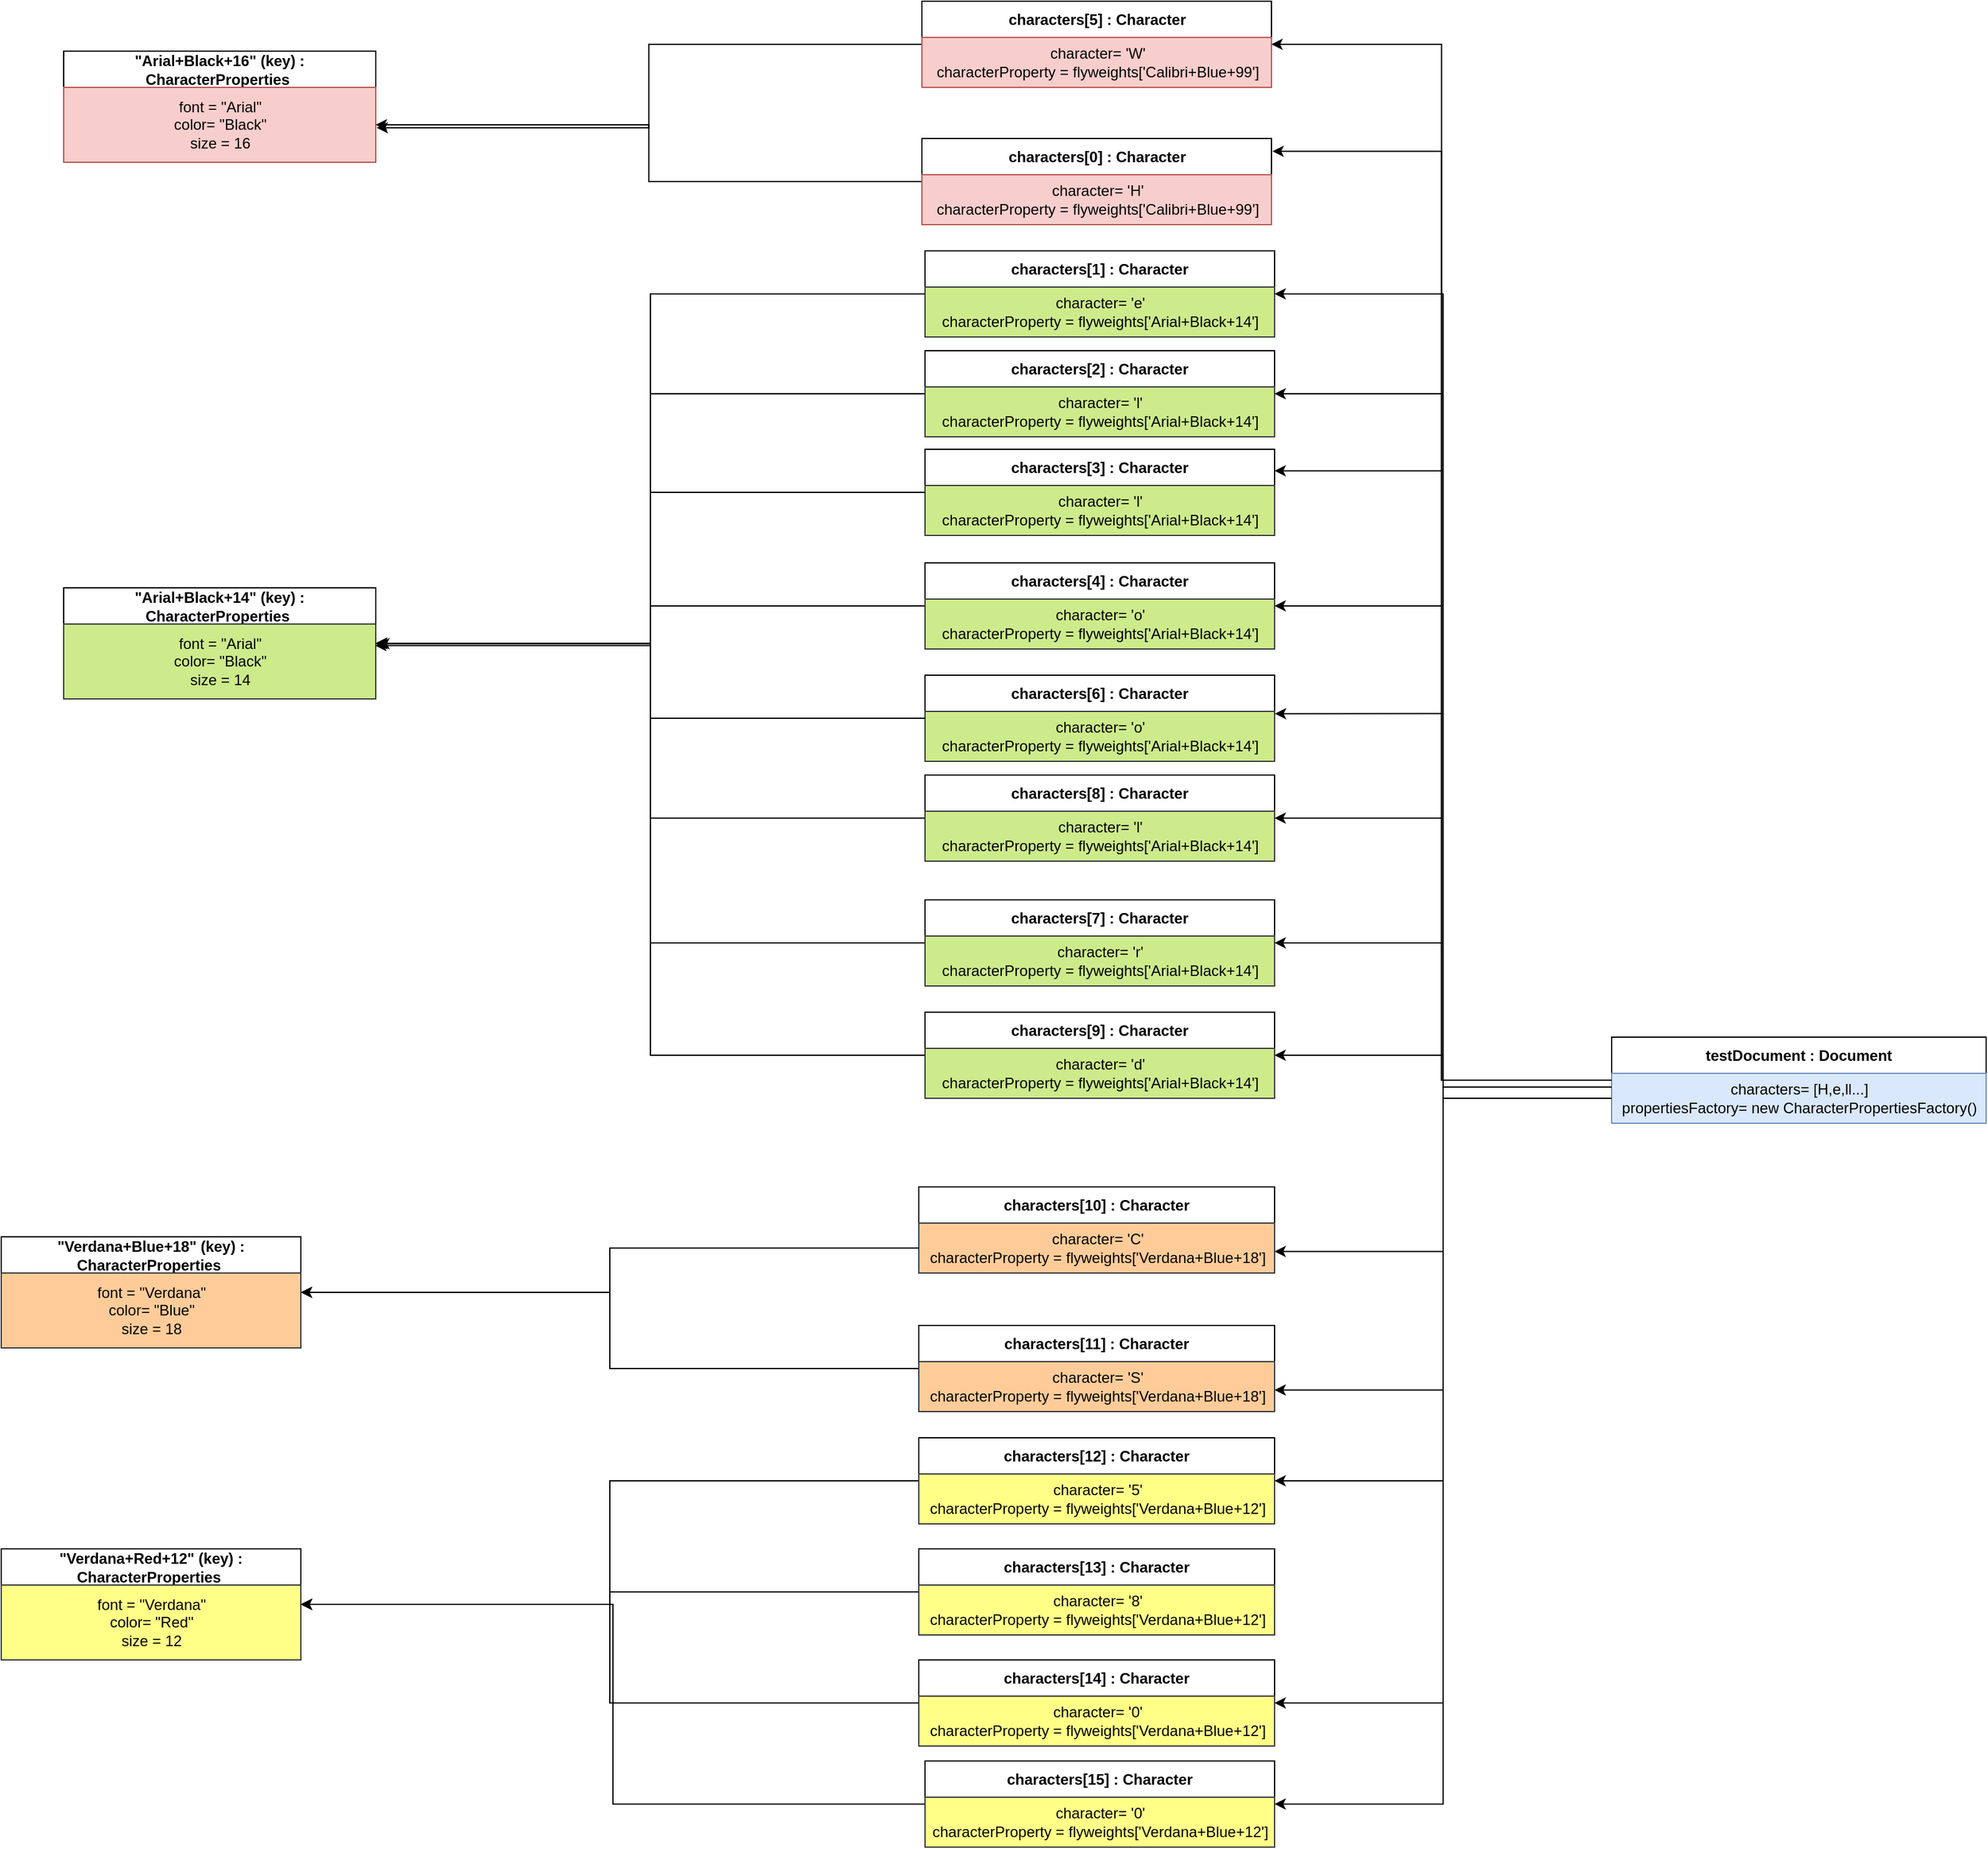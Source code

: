 <mxfile version="24.3.1" type="device">
  <diagram name="Page-1" id="xLCk5NJZpGxzQVCu6BOC">
    <mxGraphModel dx="1050" dy="1630" grid="1" gridSize="10" guides="1" tooltips="1" connect="1" arrows="1" fold="1" page="1" pageScale="1" pageWidth="850" pageHeight="1100" math="0" shadow="0">
      <root>
        <mxCell id="0" />
        <mxCell id="1" parent="0" />
        <mxCell id="_1GHirhnAOrZHXONJtAr-3" value="&quot;Arial+Black+16&quot; (key) : CharacterProperties&amp;nbsp;" style="swimlane;fontStyle=1;align=center;verticalAlign=middle;childLayout=stackLayout;horizontal=1;startSize=29;horizontalStack=0;resizeParent=1;resizeParentMax=0;resizeLast=0;collapsible=0;marginBottom=0;html=1;whiteSpace=wrap;" parent="1" vertex="1">
          <mxGeometry x="80" y="-80" width="250" height="89" as="geometry" />
        </mxCell>
        <mxCell id="_1GHirhnAOrZHXONJtAr-6" value="font = &quot;Arial&quot;&lt;br&gt;color= &quot;Black&quot;&lt;br&gt;size = 16" style="text;html=1;align=center;verticalAlign=middle;resizable=0;points=[];autosize=1;fillColor=#f8cecc;strokeColor=#b85450;" parent="_1GHirhnAOrZHXONJtAr-3" vertex="1">
          <mxGeometry y="29" width="250" height="60" as="geometry" />
        </mxCell>
        <mxCell id="_1GHirhnAOrZHXONJtAr-10" value="&quot;Arial+Black+14&quot; (key) : CharacterProperties&amp;nbsp;" style="swimlane;fontStyle=1;align=center;verticalAlign=middle;childLayout=stackLayout;horizontal=1;startSize=29;horizontalStack=0;resizeParent=1;resizeParentMax=0;resizeLast=0;collapsible=0;marginBottom=0;html=1;whiteSpace=wrap;" parent="1" vertex="1">
          <mxGeometry x="80" y="350" width="250" height="89" as="geometry" />
        </mxCell>
        <mxCell id="_1GHirhnAOrZHXONJtAr-11" value="font = &quot;Arial&quot;&lt;br&gt;color= &quot;Black&quot;&lt;br&gt;size = 14" style="text;html=1;align=center;verticalAlign=middle;resizable=0;points=[];autosize=1;fillColor=#cdeb8b;strokeColor=#36393d;" parent="_1GHirhnAOrZHXONJtAr-10" vertex="1">
          <mxGeometry y="29" width="250" height="60" as="geometry" />
        </mxCell>
        <mxCell id="_1GHirhnAOrZHXONJtAr-22" value="&quot;Verdana+Blue+18&quot; (key) : CharacterProperties&amp;nbsp;" style="swimlane;fontStyle=1;align=center;verticalAlign=middle;childLayout=stackLayout;horizontal=1;startSize=29;horizontalStack=0;resizeParent=1;resizeParentMax=0;resizeLast=0;collapsible=0;marginBottom=0;html=1;whiteSpace=wrap;" parent="1" vertex="1">
          <mxGeometry x="30" y="870" width="240" height="89" as="geometry" />
        </mxCell>
        <mxCell id="_1GHirhnAOrZHXONJtAr-23" value="font = &quot;Verdana&quot;&lt;br&gt;color= &quot;Blue&quot;&lt;br&gt;size = 18" style="text;html=1;align=center;verticalAlign=middle;resizable=0;points=[];autosize=1;fillColor=#ffcc99;strokeColor=#36393d;" parent="_1GHirhnAOrZHXONJtAr-22" vertex="1">
          <mxGeometry y="29" width="240" height="60" as="geometry" />
        </mxCell>
        <mxCell id="_1GHirhnAOrZHXONJtAr-27" value="&quot;Verdana+Red+12&quot; (key) : CharacterProperties&amp;nbsp;" style="swimlane;fontStyle=1;align=center;verticalAlign=middle;childLayout=stackLayout;horizontal=1;startSize=29;horizontalStack=0;resizeParent=1;resizeParentMax=0;resizeLast=0;collapsible=0;marginBottom=0;html=1;whiteSpace=wrap;" parent="1" vertex="1">
          <mxGeometry x="30" y="1120" width="240" height="89" as="geometry" />
        </mxCell>
        <mxCell id="_1GHirhnAOrZHXONJtAr-28" value="font = &quot;Verdana&quot;&lt;br&gt;color= &quot;Red&quot;&lt;br&gt;size = 12" style="text;html=1;align=center;verticalAlign=middle;resizable=0;points=[];autosize=1;fillColor=#ffff88;strokeColor=#36393d;" parent="_1GHirhnAOrZHXONJtAr-27" vertex="1">
          <mxGeometry y="29" width="240" height="60" as="geometry" />
        </mxCell>
        <mxCell id="_1GHirhnAOrZHXONJtAr-148" style="edgeStyle=orthogonalEdgeStyle;rounded=0;orthogonalLoop=1;jettySize=auto;html=1;exitX=0;exitY=0.5;exitDx=0;exitDy=0;entryX=1;entryY=0.5;entryDx=0;entryDy=0;entryPerimeter=0;" parent="1" source="_1GHirhnAOrZHXONJtAr-34" target="_1GHirhnAOrZHXONJtAr-6" edge="1">
          <mxGeometry relative="1" as="geometry">
            <mxPoint x="330" y="24.5" as="targetPoint" />
          </mxGeometry>
        </mxCell>
        <mxCell id="_1GHirhnAOrZHXONJtAr-34" value="characters[0] : Character" style="swimlane;fontStyle=1;align=center;verticalAlign=middle;childLayout=stackLayout;horizontal=1;startSize=29;horizontalStack=0;resizeParent=1;resizeParentMax=0;resizeLast=0;collapsible=0;marginBottom=0;html=1;whiteSpace=wrap;" parent="1" vertex="1">
          <mxGeometry x="767.5" y="-10" width="280" height="69" as="geometry" />
        </mxCell>
        <mxCell id="_1GHirhnAOrZHXONJtAr-35" value="character= &#39;H&#39;&lt;br&gt;characterProperty =&amp;nbsp;flyweights[&#39;Calibri+Blue+99&#39;]" style="text;html=1;align=center;verticalAlign=middle;resizable=0;points=[];autosize=1;fillColor=#f8cecc;strokeColor=#b85450;" parent="_1GHirhnAOrZHXONJtAr-34" vertex="1">
          <mxGeometry y="29" width="280" height="40" as="geometry" />
        </mxCell>
        <mxCell id="_1GHirhnAOrZHXONJtAr-136" style="edgeStyle=orthogonalEdgeStyle;rounded=0;orthogonalLoop=1;jettySize=auto;html=1;entryX=1;entryY=0.5;entryDx=0;entryDy=0;" parent="1" source="_1GHirhnAOrZHXONJtAr-36" target="_1GHirhnAOrZHXONJtAr-10" edge="1">
          <mxGeometry relative="1" as="geometry" />
        </mxCell>
        <mxCell id="_1GHirhnAOrZHXONJtAr-36" value="characters[1] : Character" style="swimlane;fontStyle=1;align=center;verticalAlign=middle;childLayout=stackLayout;horizontal=1;startSize=29;horizontalStack=0;resizeParent=1;resizeParentMax=0;resizeLast=0;collapsible=0;marginBottom=0;html=1;whiteSpace=wrap;" parent="1" vertex="1">
          <mxGeometry x="770" y="80" width="280" height="69" as="geometry" />
        </mxCell>
        <mxCell id="_1GHirhnAOrZHXONJtAr-37" value="character= &#39;e&#39;&lt;br&gt;characterProperty =&amp;nbsp;flyweights[&#39;Arial+Black+14&#39;]" style="text;html=1;align=center;verticalAlign=middle;resizable=0;points=[];autosize=1;fillColor=#cdeb8b;strokeColor=#36393d;" parent="_1GHirhnAOrZHXONJtAr-36" vertex="1">
          <mxGeometry y="29" width="280" height="40" as="geometry" />
        </mxCell>
        <mxCell id="_1GHirhnAOrZHXONJtAr-137" style="edgeStyle=orthogonalEdgeStyle;rounded=0;orthogonalLoop=1;jettySize=auto;html=1;entryX=1;entryY=0.5;entryDx=0;entryDy=0;" parent="1" source="_1GHirhnAOrZHXONJtAr-38" target="_1GHirhnAOrZHXONJtAr-10" edge="1">
          <mxGeometry relative="1" as="geometry" />
        </mxCell>
        <mxCell id="_1GHirhnAOrZHXONJtAr-38" value="characters[2] : Character" style="swimlane;fontStyle=1;align=center;verticalAlign=middle;childLayout=stackLayout;horizontal=1;startSize=29;horizontalStack=0;resizeParent=1;resizeParentMax=0;resizeLast=0;collapsible=0;marginBottom=0;html=1;whiteSpace=wrap;" parent="1" vertex="1">
          <mxGeometry x="770" y="160" width="280" height="69" as="geometry" />
        </mxCell>
        <mxCell id="_1GHirhnAOrZHXONJtAr-39" value="character= &#39;l&#39;&lt;br&gt;characterProperty =&amp;nbsp;flyweights[&#39;Arial+Black+14&#39;]" style="text;html=1;align=center;verticalAlign=middle;resizable=0;points=[];autosize=1;fillColor=#cdeb8b;strokeColor=#36393d;" parent="_1GHirhnAOrZHXONJtAr-38" vertex="1">
          <mxGeometry y="29" width="280" height="40" as="geometry" />
        </mxCell>
        <mxCell id="_1GHirhnAOrZHXONJtAr-138" style="edgeStyle=orthogonalEdgeStyle;rounded=0;orthogonalLoop=1;jettySize=auto;html=1;entryX=0.998;entryY=0.287;entryDx=0;entryDy=0;entryPerimeter=0;" parent="1" source="_1GHirhnAOrZHXONJtAr-40" target="_1GHirhnAOrZHXONJtAr-11" edge="1">
          <mxGeometry relative="1" as="geometry" />
        </mxCell>
        <mxCell id="_1GHirhnAOrZHXONJtAr-40" value="characters[3] : Character" style="swimlane;fontStyle=1;align=center;verticalAlign=middle;childLayout=stackLayout;horizontal=1;startSize=29;horizontalStack=0;resizeParent=1;resizeParentMax=0;resizeLast=0;collapsible=0;marginBottom=0;html=1;whiteSpace=wrap;" parent="1" vertex="1">
          <mxGeometry x="770" y="239" width="280" height="69" as="geometry" />
        </mxCell>
        <mxCell id="_1GHirhnAOrZHXONJtAr-41" value="character= &#39;l&#39;&lt;br&gt;characterProperty =&amp;nbsp;flyweights[&#39;Arial+Black+14&#39;]" style="text;html=1;align=center;verticalAlign=middle;resizable=0;points=[];autosize=1;fillColor=#cdeb8b;strokeColor=#36393d;" parent="_1GHirhnAOrZHXONJtAr-40" vertex="1">
          <mxGeometry y="29" width="280" height="40" as="geometry" />
        </mxCell>
        <mxCell id="_1GHirhnAOrZHXONJtAr-141" style="edgeStyle=orthogonalEdgeStyle;rounded=0;orthogonalLoop=1;jettySize=auto;html=1;entryX=1;entryY=0.5;entryDx=0;entryDy=0;" parent="1" source="_1GHirhnAOrZHXONJtAr-43" target="_1GHirhnAOrZHXONJtAr-10" edge="1">
          <mxGeometry relative="1" as="geometry" />
        </mxCell>
        <mxCell id="_1GHirhnAOrZHXONJtAr-43" value="characters[4] : Character" style="swimlane;fontStyle=1;align=center;verticalAlign=middle;childLayout=stackLayout;horizontal=1;startSize=29;horizontalStack=0;resizeParent=1;resizeParentMax=0;resizeLast=0;collapsible=0;marginBottom=0;html=1;whiteSpace=wrap;" parent="1" vertex="1">
          <mxGeometry x="770" y="330" width="280" height="69" as="geometry" />
        </mxCell>
        <mxCell id="_1GHirhnAOrZHXONJtAr-44" value="character= &#39;o&#39;&lt;br&gt;characterProperty =&amp;nbsp;flyweights[&#39;Arial+Black+14&#39;]" style="text;html=1;align=center;verticalAlign=middle;resizable=0;points=[];autosize=1;fillColor=#cdeb8b;strokeColor=#36393d;" parent="_1GHirhnAOrZHXONJtAr-43" vertex="1">
          <mxGeometry y="29" width="280" height="40" as="geometry" />
        </mxCell>
        <mxCell id="_1GHirhnAOrZHXONJtAr-135" style="edgeStyle=orthogonalEdgeStyle;rounded=0;orthogonalLoop=1;jettySize=auto;html=1;entryX=1.003;entryY=0.54;entryDx=0;entryDy=0;entryPerimeter=0;" parent="1" source="_1GHirhnAOrZHXONJtAr-46" target="_1GHirhnAOrZHXONJtAr-6" edge="1">
          <mxGeometry relative="1" as="geometry">
            <mxPoint x="330.5" y="26.04" as="targetPoint" />
          </mxGeometry>
        </mxCell>
        <mxCell id="_1GHirhnAOrZHXONJtAr-46" value="characters[5] : Character" style="swimlane;fontStyle=1;align=center;verticalAlign=middle;childLayout=stackLayout;horizontal=1;startSize=29;horizontalStack=0;resizeParent=1;resizeParentMax=0;resizeLast=0;collapsible=0;marginBottom=0;html=1;whiteSpace=wrap;" parent="1" vertex="1">
          <mxGeometry x="767.5" y="-120" width="280" height="69" as="geometry" />
        </mxCell>
        <mxCell id="_1GHirhnAOrZHXONJtAr-47" value="character= &#39;W&#39;&lt;br&gt;characterProperty =&amp;nbsp;flyweights[&#39;Calibri+Blue+99&#39;]" style="text;html=1;align=center;verticalAlign=middle;resizable=0;points=[];autosize=1;fillColor=#f8cecc;strokeColor=#b85450;" parent="_1GHirhnAOrZHXONJtAr-46" vertex="1">
          <mxGeometry y="29" width="280" height="40" as="geometry" />
        </mxCell>
        <mxCell id="_1GHirhnAOrZHXONJtAr-49" value="characters[6] : Character" style="swimlane;fontStyle=1;align=center;verticalAlign=middle;childLayout=stackLayout;horizontal=1;startSize=29;horizontalStack=0;resizeParent=1;resizeParentMax=0;resizeLast=0;collapsible=0;marginBottom=0;html=1;whiteSpace=wrap;" parent="1" vertex="1">
          <mxGeometry x="770" y="420" width="280" height="69" as="geometry" />
        </mxCell>
        <mxCell id="_1GHirhnAOrZHXONJtAr-50" value="character= &#39;o&#39;&lt;br&gt;characterProperty =&amp;nbsp;flyweights[&#39;Arial+Black+14&#39;]" style="text;html=1;align=center;verticalAlign=middle;resizable=0;points=[];autosize=1;fillColor=#cdeb8b;strokeColor=#36393d;" parent="_1GHirhnAOrZHXONJtAr-49" vertex="1">
          <mxGeometry y="29" width="280" height="40" as="geometry" />
        </mxCell>
        <mxCell id="kpd9LWhA9OYj3ZhRl94p-16" style="edgeStyle=orthogonalEdgeStyle;rounded=0;orthogonalLoop=1;jettySize=auto;html=1;entryX=1;entryY=0.5;entryDx=0;entryDy=0;" parent="1" source="_1GHirhnAOrZHXONJtAr-51" target="_1GHirhnAOrZHXONJtAr-10" edge="1">
          <mxGeometry relative="1" as="geometry" />
        </mxCell>
        <mxCell id="_1GHirhnAOrZHXONJtAr-51" value="characters[7] : Character" style="swimlane;fontStyle=1;align=center;verticalAlign=middle;childLayout=stackLayout;horizontal=1;startSize=29;horizontalStack=0;resizeParent=1;resizeParentMax=0;resizeLast=0;collapsible=0;marginBottom=0;html=1;whiteSpace=wrap;" parent="1" vertex="1">
          <mxGeometry x="770" y="600" width="280" height="69" as="geometry" />
        </mxCell>
        <mxCell id="_1GHirhnAOrZHXONJtAr-52" value="character= &#39;r&#39;&lt;br&gt;characterProperty =&amp;nbsp;flyweights[&#39;Arial+Black+14&#39;]" style="text;html=1;align=center;verticalAlign=middle;resizable=0;points=[];autosize=1;fillColor=#cdeb8b;strokeColor=#36393d;" parent="_1GHirhnAOrZHXONJtAr-51" vertex="1">
          <mxGeometry y="29" width="280" height="40" as="geometry" />
        </mxCell>
        <mxCell id="kpd9LWhA9OYj3ZhRl94p-14" style="edgeStyle=orthogonalEdgeStyle;rounded=0;orthogonalLoop=1;jettySize=auto;html=1;entryX=1;entryY=0.5;entryDx=0;entryDy=0;" parent="1" source="_1GHirhnAOrZHXONJtAr-55" target="_1GHirhnAOrZHXONJtAr-10" edge="1">
          <mxGeometry relative="1" as="geometry" />
        </mxCell>
        <mxCell id="_1GHirhnAOrZHXONJtAr-55" value="characters[9] : Character" style="swimlane;fontStyle=1;align=center;verticalAlign=middle;childLayout=stackLayout;horizontal=1;startSize=29;horizontalStack=0;resizeParent=1;resizeParentMax=0;resizeLast=0;collapsible=0;marginBottom=0;html=1;whiteSpace=wrap;" parent="1" vertex="1">
          <mxGeometry x="770" y="690" width="280" height="69" as="geometry" />
        </mxCell>
        <mxCell id="_1GHirhnAOrZHXONJtAr-56" value="character= &#39;d&#39;&lt;br&gt;characterProperty =&amp;nbsp;flyweights[&#39;Arial+Black+14&#39;]" style="text;html=1;align=center;verticalAlign=middle;resizable=0;points=[];autosize=1;fillColor=#cdeb8b;strokeColor=#36393d;" parent="_1GHirhnAOrZHXONJtAr-55" vertex="1">
          <mxGeometry y="29" width="280" height="40" as="geometry" />
        </mxCell>
        <mxCell id="_1GHirhnAOrZHXONJtAr-57" value="characters[10] : Character" style="swimlane;fontStyle=1;align=center;verticalAlign=middle;childLayout=stackLayout;horizontal=1;startSize=29;horizontalStack=0;resizeParent=1;resizeParentMax=0;resizeLast=0;collapsible=0;marginBottom=0;html=1;whiteSpace=wrap;" parent="1" vertex="1">
          <mxGeometry x="765" y="830" width="285" height="69" as="geometry" />
        </mxCell>
        <mxCell id="_1GHirhnAOrZHXONJtAr-58" value="character= &#39;C&#39;&lt;br&gt;characterProperty =&amp;nbsp;flyweights[&#39;Verdana+Blue+18&#39;]" style="text;html=1;align=center;verticalAlign=middle;resizable=0;points=[];autosize=1;fillColor=#ffcc99;strokeColor=#36393d;" parent="_1GHirhnAOrZHXONJtAr-57" vertex="1">
          <mxGeometry y="29" width="285" height="40" as="geometry" />
        </mxCell>
        <mxCell id="_1GHirhnAOrZHXONJtAr-132" style="edgeStyle=orthogonalEdgeStyle;rounded=0;orthogonalLoop=1;jettySize=auto;html=1;entryX=1;entryY=0.5;entryDx=0;entryDy=0;" parent="1" source="_1GHirhnAOrZHXONJtAr-59" target="_1GHirhnAOrZHXONJtAr-22" edge="1">
          <mxGeometry relative="1" as="geometry" />
        </mxCell>
        <mxCell id="_1GHirhnAOrZHXONJtAr-59" value="characters[11] : Character" style="swimlane;fontStyle=1;align=center;verticalAlign=middle;childLayout=stackLayout;horizontal=1;startSize=29;horizontalStack=0;resizeParent=1;resizeParentMax=0;resizeLast=0;collapsible=0;marginBottom=0;html=1;whiteSpace=wrap;" parent="1" vertex="1">
          <mxGeometry x="765" y="941" width="285" height="69" as="geometry" />
        </mxCell>
        <mxCell id="_1GHirhnAOrZHXONJtAr-60" value="character= &#39;S&#39;&lt;br&gt;characterProperty =&amp;nbsp;flyweights[&#39;Verdana+Blue+18&#39;]" style="text;html=1;align=center;verticalAlign=middle;resizable=0;points=[];autosize=1;fillColor=#ffcc99;strokeColor=#36393d;" parent="_1GHirhnAOrZHXONJtAr-59" vertex="1">
          <mxGeometry y="29" width="285" height="40" as="geometry" />
        </mxCell>
        <mxCell id="_1GHirhnAOrZHXONJtAr-128" style="edgeStyle=orthogonalEdgeStyle;rounded=0;orthogonalLoop=1;jettySize=auto;html=1;entryX=1;entryY=0.5;entryDx=0;entryDy=0;" parent="1" source="_1GHirhnAOrZHXONJtAr-61" target="_1GHirhnAOrZHXONJtAr-27" edge="1">
          <mxGeometry relative="1" as="geometry" />
        </mxCell>
        <mxCell id="_1GHirhnAOrZHXONJtAr-61" value="characters[12] : Character" style="swimlane;fontStyle=1;align=center;verticalAlign=middle;childLayout=stackLayout;horizontal=1;startSize=29;horizontalStack=0;resizeParent=1;resizeParentMax=0;resizeLast=0;collapsible=0;marginBottom=0;html=1;whiteSpace=wrap;" parent="1" vertex="1">
          <mxGeometry x="765" y="1031" width="285" height="69" as="geometry" />
        </mxCell>
        <mxCell id="_1GHirhnAOrZHXONJtAr-62" value="character= &#39;5&#39;&lt;br&gt;characterProperty =&amp;nbsp;flyweights[&#39;Verdana+Blue+12&#39;]" style="text;html=1;align=center;verticalAlign=middle;resizable=0;points=[];autosize=1;fillColor=#ffff88;strokeColor=#36393d;" parent="_1GHirhnAOrZHXONJtAr-61" vertex="1">
          <mxGeometry y="29" width="285" height="40" as="geometry" />
        </mxCell>
        <mxCell id="_1GHirhnAOrZHXONJtAr-129" style="edgeStyle=orthogonalEdgeStyle;rounded=0;orthogonalLoop=1;jettySize=auto;html=1;exitX=0;exitY=0.5;exitDx=0;exitDy=0;entryX=1;entryY=0.5;entryDx=0;entryDy=0;" parent="1" source="_1GHirhnAOrZHXONJtAr-63" target="_1GHirhnAOrZHXONJtAr-27" edge="1">
          <mxGeometry relative="1" as="geometry" />
        </mxCell>
        <mxCell id="_1GHirhnAOrZHXONJtAr-63" value="characters[13] : Character" style="swimlane;fontStyle=1;align=center;verticalAlign=middle;childLayout=stackLayout;horizontal=1;startSize=29;horizontalStack=0;resizeParent=1;resizeParentMax=0;resizeLast=0;collapsible=0;marginBottom=0;html=1;whiteSpace=wrap;" parent="1" vertex="1">
          <mxGeometry x="765" y="1120" width="285" height="69" as="geometry" />
        </mxCell>
        <mxCell id="_1GHirhnAOrZHXONJtAr-64" value="character= &#39;8&#39;&lt;br&gt;characterProperty =&amp;nbsp;flyweights[&#39;Verdana+Blue+12&#39;]" style="text;html=1;align=center;verticalAlign=middle;resizable=0;points=[];autosize=1;fillColor=#ffff88;strokeColor=#36393d;" parent="_1GHirhnAOrZHXONJtAr-63" vertex="1">
          <mxGeometry y="29" width="285" height="40" as="geometry" />
        </mxCell>
        <mxCell id="_1GHirhnAOrZHXONJtAr-130" style="edgeStyle=orthogonalEdgeStyle;rounded=0;orthogonalLoop=1;jettySize=auto;html=1;entryX=1;entryY=0.5;entryDx=0;entryDy=0;" parent="1" source="_1GHirhnAOrZHXONJtAr-65" target="_1GHirhnAOrZHXONJtAr-27" edge="1">
          <mxGeometry relative="1" as="geometry" />
        </mxCell>
        <mxCell id="_1GHirhnAOrZHXONJtAr-65" value="characters[14] : Character" style="swimlane;fontStyle=1;align=center;verticalAlign=middle;childLayout=stackLayout;horizontal=1;startSize=29;horizontalStack=0;resizeParent=1;resizeParentMax=0;resizeLast=0;collapsible=0;marginBottom=0;html=1;whiteSpace=wrap;" parent="1" vertex="1">
          <mxGeometry x="765" y="1209" width="285" height="69" as="geometry" />
        </mxCell>
        <mxCell id="_1GHirhnAOrZHXONJtAr-66" value="character= &#39;0&#39;&lt;br&gt;characterProperty =&amp;nbsp;flyweights[&#39;Verdana+Blue+12&#39;]" style="text;html=1;align=center;verticalAlign=middle;resizable=0;points=[];autosize=1;fillColor=#ffff88;strokeColor=#36393d;" parent="_1GHirhnAOrZHXONJtAr-65" vertex="1">
          <mxGeometry y="29" width="285" height="40" as="geometry" />
        </mxCell>
        <mxCell id="_1GHirhnAOrZHXONJtAr-131" style="edgeStyle=orthogonalEdgeStyle;rounded=0;orthogonalLoop=1;jettySize=auto;html=1;entryX=1;entryY=0.5;entryDx=0;entryDy=0;" parent="1" source="_1GHirhnAOrZHXONJtAr-67" target="_1GHirhnAOrZHXONJtAr-27" edge="1">
          <mxGeometry relative="1" as="geometry" />
        </mxCell>
        <mxCell id="_1GHirhnAOrZHXONJtAr-67" value="characters[15] : Character" style="swimlane;fontStyle=1;align=center;verticalAlign=middle;childLayout=stackLayout;horizontal=1;startSize=29;horizontalStack=0;resizeParent=1;resizeParentMax=0;resizeLast=0;collapsible=0;marginBottom=0;html=1;whiteSpace=wrap;" parent="1" vertex="1">
          <mxGeometry x="770" y="1290" width="280" height="69" as="geometry" />
        </mxCell>
        <mxCell id="_1GHirhnAOrZHXONJtAr-68" value="character= &#39;0&#39;&lt;br&gt;characterProperty =&amp;nbsp;flyweights[&#39;Verdana+Blue+12&#39;]" style="text;html=1;align=center;verticalAlign=middle;resizable=0;points=[];autosize=1;fillColor=#ffff88;strokeColor=#36393d;" parent="_1GHirhnAOrZHXONJtAr-67" vertex="1">
          <mxGeometry y="29" width="280" height="40" as="geometry" />
        </mxCell>
        <mxCell id="_1GHirhnAOrZHXONJtAr-139" style="edgeStyle=orthogonalEdgeStyle;rounded=0;orthogonalLoop=1;jettySize=auto;html=1;entryX=1;entryY=0.5;entryDx=0;entryDy=0;" parent="1" source="_1GHirhnAOrZHXONJtAr-83" target="_1GHirhnAOrZHXONJtAr-10" edge="1">
          <mxGeometry relative="1" as="geometry" />
        </mxCell>
        <mxCell id="_1GHirhnAOrZHXONJtAr-83" value="characters[8] : Character" style="swimlane;fontStyle=1;align=center;verticalAlign=middle;childLayout=stackLayout;horizontal=1;startSize=29;horizontalStack=0;resizeParent=1;resizeParentMax=0;resizeLast=0;collapsible=0;marginBottom=0;html=1;whiteSpace=wrap;" parent="1" vertex="1">
          <mxGeometry x="770" y="500" width="280" height="69" as="geometry" />
        </mxCell>
        <mxCell id="_1GHirhnAOrZHXONJtAr-84" value="character= &#39;l&#39;&lt;br&gt;characterProperty =&amp;nbsp;flyweights[&#39;Arial+Black+14&#39;]" style="text;html=1;align=center;verticalAlign=middle;resizable=0;points=[];autosize=1;fillColor=#cdeb8b;strokeColor=#36393d;" parent="_1GHirhnAOrZHXONJtAr-83" vertex="1">
          <mxGeometry y="29" width="280" height="40" as="geometry" />
        </mxCell>
        <mxCell id="_1GHirhnAOrZHXONJtAr-109" style="edgeStyle=orthogonalEdgeStyle;rounded=0;orthogonalLoop=1;jettySize=auto;html=1;entryX=1;entryY=0.5;entryDx=0;entryDy=0;" parent="1" source="_1GHirhnAOrZHXONJtAr-98" target="_1GHirhnAOrZHXONJtAr-46" edge="1">
          <mxGeometry relative="1" as="geometry" />
        </mxCell>
        <mxCell id="_1GHirhnAOrZHXONJtAr-110" style="edgeStyle=orthogonalEdgeStyle;rounded=0;orthogonalLoop=1;jettySize=auto;html=1;entryX=1;entryY=0.5;entryDx=0;entryDy=0;" parent="1" source="_1GHirhnAOrZHXONJtAr-98" target="_1GHirhnAOrZHXONJtAr-51" edge="1">
          <mxGeometry relative="1" as="geometry" />
        </mxCell>
        <mxCell id="_1GHirhnAOrZHXONJtAr-112" style="edgeStyle=orthogonalEdgeStyle;rounded=0;orthogonalLoop=1;jettySize=auto;html=1;entryX=1;entryY=0.75;entryDx=0;entryDy=0;" parent="1" source="_1GHirhnAOrZHXONJtAr-98" target="_1GHirhnAOrZHXONJtAr-57" edge="1">
          <mxGeometry relative="1" as="geometry" />
        </mxCell>
        <mxCell id="_1GHirhnAOrZHXONJtAr-113" style="edgeStyle=orthogonalEdgeStyle;rounded=0;orthogonalLoop=1;jettySize=auto;html=1;entryX=1;entryY=0.75;entryDx=0;entryDy=0;" parent="1" source="_1GHirhnAOrZHXONJtAr-98" target="_1GHirhnAOrZHXONJtAr-59" edge="1">
          <mxGeometry relative="1" as="geometry" />
        </mxCell>
        <mxCell id="_1GHirhnAOrZHXONJtAr-114" style="edgeStyle=orthogonalEdgeStyle;rounded=0;orthogonalLoop=1;jettySize=auto;html=1;entryX=1;entryY=0.5;entryDx=0;entryDy=0;" parent="1" source="_1GHirhnAOrZHXONJtAr-98" target="_1GHirhnAOrZHXONJtAr-61" edge="1">
          <mxGeometry relative="1" as="geometry" />
        </mxCell>
        <mxCell id="_1GHirhnAOrZHXONJtAr-116" style="edgeStyle=orthogonalEdgeStyle;rounded=0;orthogonalLoop=1;jettySize=auto;html=1;entryX=1;entryY=0.5;entryDx=0;entryDy=0;" parent="1" source="_1GHirhnAOrZHXONJtAr-98" target="_1GHirhnAOrZHXONJtAr-65" edge="1">
          <mxGeometry relative="1" as="geometry" />
        </mxCell>
        <mxCell id="_1GHirhnAOrZHXONJtAr-120" style="edgeStyle=orthogonalEdgeStyle;rounded=0;orthogonalLoop=1;jettySize=auto;html=1;entryX=1;entryY=0.25;entryDx=0;entryDy=0;" parent="1" source="_1GHirhnAOrZHXONJtAr-98" target="_1GHirhnAOrZHXONJtAr-40" edge="1">
          <mxGeometry relative="1" as="geometry" />
        </mxCell>
        <mxCell id="_1GHirhnAOrZHXONJtAr-122" style="edgeStyle=orthogonalEdgeStyle;rounded=0;orthogonalLoop=1;jettySize=auto;html=1;entryX=1;entryY=0.5;entryDx=0;entryDy=0;" parent="1" source="_1GHirhnAOrZHXONJtAr-98" target="_1GHirhnAOrZHXONJtAr-83" edge="1">
          <mxGeometry relative="1" as="geometry" />
        </mxCell>
        <mxCell id="_1GHirhnAOrZHXONJtAr-123" style="edgeStyle=orthogonalEdgeStyle;rounded=0;orthogonalLoop=1;jettySize=auto;html=1;entryX=1.001;entryY=0.046;entryDx=0;entryDy=0;entryPerimeter=0;" parent="1" source="_1GHirhnAOrZHXONJtAr-98" target="_1GHirhnAOrZHXONJtAr-50" edge="1">
          <mxGeometry relative="1" as="geometry" />
        </mxCell>
        <mxCell id="_1GHirhnAOrZHXONJtAr-124" style="edgeStyle=orthogonalEdgeStyle;rounded=0;orthogonalLoop=1;jettySize=auto;html=1;entryX=1;entryY=0.5;entryDx=0;entryDy=0;" parent="1" source="_1GHirhnAOrZHXONJtAr-98" target="_1GHirhnAOrZHXONJtAr-43" edge="1">
          <mxGeometry relative="1" as="geometry" />
        </mxCell>
        <mxCell id="kpd9LWhA9OYj3ZhRl94p-6" style="edgeStyle=orthogonalEdgeStyle;rounded=0;orthogonalLoop=1;jettySize=auto;html=1;exitX=0;exitY=0.5;exitDx=0;exitDy=0;entryX=1;entryY=0.5;entryDx=0;entryDy=0;" parent="1" source="_1GHirhnAOrZHXONJtAr-98" target="_1GHirhnAOrZHXONJtAr-36" edge="1">
          <mxGeometry relative="1" as="geometry" />
        </mxCell>
        <mxCell id="_1GHirhnAOrZHXONJtAr-98" value="testDocument : Document" style="swimlane;fontStyle=1;align=center;verticalAlign=middle;childLayout=stackLayout;horizontal=1;startSize=29;horizontalStack=0;resizeParent=1;resizeParentMax=0;resizeLast=0;collapsible=0;marginBottom=0;html=1;whiteSpace=wrap;" parent="1" vertex="1">
          <mxGeometry x="1320" y="710" width="300" height="69" as="geometry" />
        </mxCell>
        <mxCell id="_1GHirhnAOrZHXONJtAr-99" value="characters= [H,e,ll...]&lt;br&gt;propertiesFactory= new&amp;nbsp;CharacterPropertiesFactory()" style="text;html=1;align=center;verticalAlign=middle;resizable=0;points=[];autosize=1;fillColor=#dae8fc;strokeColor=#6c8ebf;" parent="_1GHirhnAOrZHXONJtAr-98" vertex="1">
          <mxGeometry y="29" width="300" height="40" as="geometry" />
        </mxCell>
        <mxCell id="_1GHirhnAOrZHXONJtAr-111" style="edgeStyle=orthogonalEdgeStyle;rounded=0;orthogonalLoop=1;jettySize=auto;html=1;entryX=1;entryY=0.5;entryDx=0;entryDy=0;" parent="1" source="_1GHirhnAOrZHXONJtAr-99" target="_1GHirhnAOrZHXONJtAr-55" edge="1">
          <mxGeometry relative="1" as="geometry" />
        </mxCell>
        <mxCell id="_1GHirhnAOrZHXONJtAr-119" style="edgeStyle=orthogonalEdgeStyle;rounded=0;orthogonalLoop=1;jettySize=auto;html=1;entryX=1;entryY=0.5;entryDx=0;entryDy=0;" parent="1" source="_1GHirhnAOrZHXONJtAr-99" target="_1GHirhnAOrZHXONJtAr-38" edge="1">
          <mxGeometry relative="1" as="geometry">
            <Array as="points">
              <mxPoint x="1185" y="750" />
              <mxPoint x="1185" y="195" />
            </Array>
          </mxGeometry>
        </mxCell>
        <mxCell id="_1GHirhnAOrZHXONJtAr-133" style="edgeStyle=orthogonalEdgeStyle;rounded=0;orthogonalLoop=1;jettySize=auto;html=1;entryX=1;entryY=0.5;entryDx=0;entryDy=0;" parent="1" source="_1GHirhnAOrZHXONJtAr-58" target="_1GHirhnAOrZHXONJtAr-22" edge="1">
          <mxGeometry relative="1" as="geometry" />
        </mxCell>
        <mxCell id="kpd9LWhA9OYj3ZhRl94p-7" style="edgeStyle=orthogonalEdgeStyle;rounded=0;orthogonalLoop=1;jettySize=auto;html=1;entryX=1.003;entryY=0.148;entryDx=0;entryDy=0;entryPerimeter=0;" parent="1" source="_1GHirhnAOrZHXONJtAr-98" target="_1GHirhnAOrZHXONJtAr-34" edge="1">
          <mxGeometry relative="1" as="geometry" />
        </mxCell>
        <mxCell id="kpd9LWhA9OYj3ZhRl94p-10" style="edgeStyle=orthogonalEdgeStyle;rounded=0;orthogonalLoop=1;jettySize=auto;html=1;entryX=1;entryY=0.5;entryDx=0;entryDy=0;" parent="1" source="_1GHirhnAOrZHXONJtAr-99" target="_1GHirhnAOrZHXONJtAr-67" edge="1">
          <mxGeometry relative="1" as="geometry" />
        </mxCell>
        <mxCell id="kpd9LWhA9OYj3ZhRl94p-13" style="edgeStyle=orthogonalEdgeStyle;rounded=0;orthogonalLoop=1;jettySize=auto;html=1;entryX=1.008;entryY=0.263;entryDx=0;entryDy=0;entryPerimeter=0;" parent="1" source="_1GHirhnAOrZHXONJtAr-49" target="_1GHirhnAOrZHXONJtAr-11" edge="1">
          <mxGeometry relative="1" as="geometry" />
        </mxCell>
      </root>
    </mxGraphModel>
  </diagram>
</mxfile>

